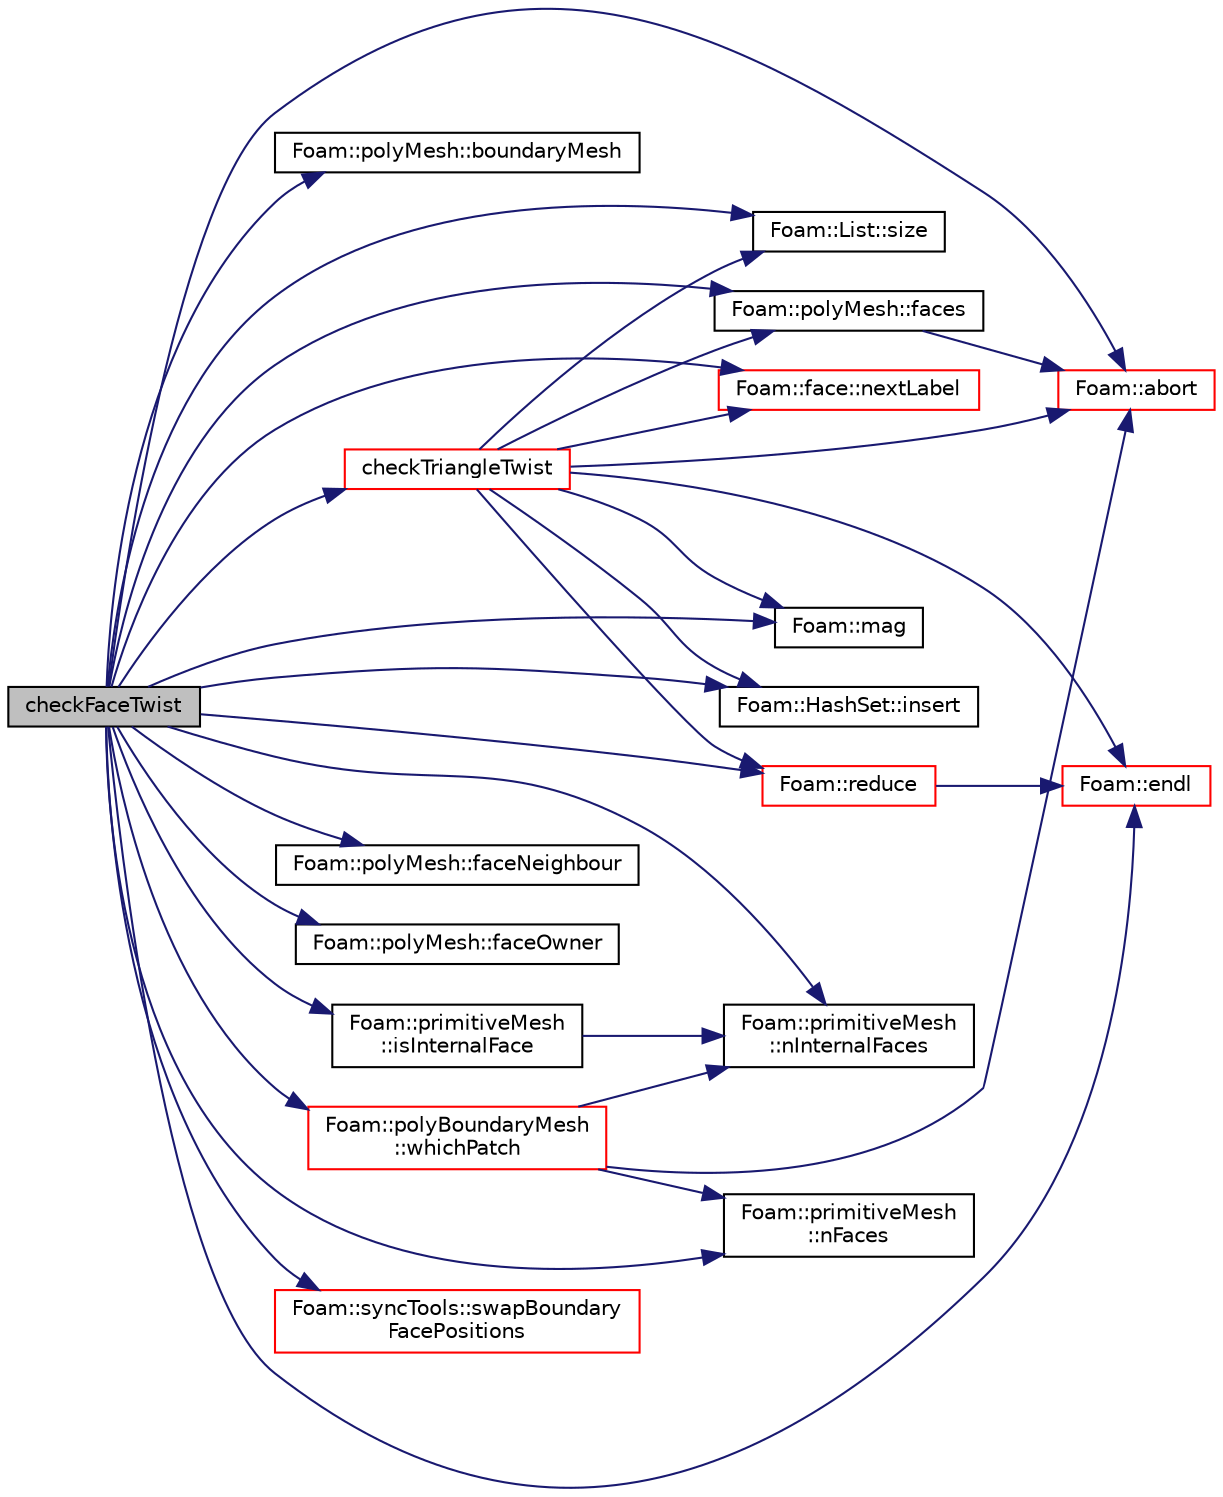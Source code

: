 digraph "checkFaceTwist"
{
  bgcolor="transparent";
  edge [fontname="Helvetica",fontsize="10",labelfontname="Helvetica",labelfontsize="10"];
  node [fontname="Helvetica",fontsize="10",shape=record];
  rankdir="LR";
  Node4510 [label="checkFaceTwist",height=0.2,width=0.4,color="black", fillcolor="grey75", style="filled", fontcolor="black"];
  Node4510 -> Node4511 [color="midnightblue",fontsize="10",style="solid",fontname="Helvetica"];
  Node4511 [label="Foam::abort",height=0.2,width=0.4,color="red",URL="$a21851.html#a447107a607d03e417307c203fa5fb44b"];
  Node4510 -> Node4556 [color="midnightblue",fontsize="10",style="solid",fontname="Helvetica"];
  Node4556 [label="Foam::polyMesh::boundaryMesh",height=0.2,width=0.4,color="black",URL="$a28565.html#a9f2b68c134340291eda6197f47f25484",tooltip="Return boundary mesh. "];
  Node4510 -> Node4557 [color="midnightblue",fontsize="10",style="solid",fontname="Helvetica"];
  Node4557 [label="checkTriangleTwist",height=0.2,width=0.4,color="red",URL="$a22309.html#a1cffc7219859f1b1b9ed8a96be57f242",tooltip="Consecutive triangle (from face-centre decomposition) normals. "];
  Node4557 -> Node4511 [color="midnightblue",fontsize="10",style="solid",fontname="Helvetica"];
  Node4557 -> Node4558 [color="midnightblue",fontsize="10",style="solid",fontname="Helvetica"];
  Node4558 [label="Foam::polyMesh::faces",height=0.2,width=0.4,color="black",URL="$a28565.html#a431c0a24765f0bb6d32f6a03ce0e9b57",tooltip="Return raw faces. "];
  Node4558 -> Node4511 [color="midnightblue",fontsize="10",style="solid",fontname="Helvetica"];
  Node4557 -> Node4559 [color="midnightblue",fontsize="10",style="solid",fontname="Helvetica"];
  Node4559 [label="Foam::List::size",height=0.2,width=0.4,color="black",URL="$a26833.html#a8a5f6fa29bd4b500caf186f60245b384",tooltip="Override size to be inconsistent with allocated storage. "];
  Node4557 -> Node4560 [color="midnightblue",fontsize="10",style="solid",fontname="Helvetica"];
  Node4560 [label="Foam::face::nextLabel",height=0.2,width=0.4,color="red",URL="$a28369.html#a8d8ab7da5fc0315042faf1b6dcf64f4a",tooltip="Next vertex on face. "];
  Node4557 -> Node4563 [color="midnightblue",fontsize="10",style="solid",fontname="Helvetica"];
  Node4563 [label="Foam::mag",height=0.2,width=0.4,color="black",URL="$a21851.html#a929da2a3fdcf3dacbbe0487d3a330dae"];
  Node4557 -> Node4564 [color="midnightblue",fontsize="10",style="solid",fontname="Helvetica"];
  Node4564 [label="Foam::HashSet::insert",height=0.2,width=0.4,color="black",URL="$a26829.html#a49f0753d9652681fc3a81f59951a0ad7",tooltip="Insert a new entry. "];
  Node4557 -> Node4565 [color="midnightblue",fontsize="10",style="solid",fontname="Helvetica"];
  Node4565 [label="Foam::reduce",height=0.2,width=0.4,color="red",URL="$a21851.html#a7ffd6af4acc2eb9ba72ee296b5ecda23"];
  Node4565 -> Node4518 [color="midnightblue",fontsize="10",style="solid",fontname="Helvetica"];
  Node4518 [label="Foam::endl",height=0.2,width=0.4,color="red",URL="$a21851.html#a2db8fe02a0d3909e9351bb4275b23ce4",tooltip="Add newline and flush stream. "];
  Node4557 -> Node4518 [color="midnightblue",fontsize="10",style="solid",fontname="Helvetica"];
  Node4510 -> Node4518 [color="midnightblue",fontsize="10",style="solid",fontname="Helvetica"];
  Node4510 -> Node4632 [color="midnightblue",fontsize="10",style="solid",fontname="Helvetica"];
  Node4632 [label="Foam::polyMesh::faceNeighbour",height=0.2,width=0.4,color="black",URL="$a28565.html#a9fb57b52c700ed61f09ada65412d13e3",tooltip="Return face neighbour. "];
  Node4510 -> Node4633 [color="midnightblue",fontsize="10",style="solid",fontname="Helvetica"];
  Node4633 [label="Foam::polyMesh::faceOwner",height=0.2,width=0.4,color="black",URL="$a28565.html#a57752b49bfee23ca1944c3fb0493974f",tooltip="Return face owner. "];
  Node4510 -> Node4558 [color="midnightblue",fontsize="10",style="solid",fontname="Helvetica"];
  Node4510 -> Node4564 [color="midnightblue",fontsize="10",style="solid",fontname="Helvetica"];
  Node4510 -> Node4601 [color="midnightblue",fontsize="10",style="solid",fontname="Helvetica"];
  Node4601 [label="Foam::primitiveMesh\l::isInternalFace",height=0.2,width=0.4,color="black",URL="$a28685.html#ae3e48ad9ec4c5132ec7d3d702ad17c9e",tooltip="Return true if given face label is internal to the mesh. "];
  Node4601 -> Node4594 [color="midnightblue",fontsize="10",style="solid",fontname="Helvetica"];
  Node4594 [label="Foam::primitiveMesh\l::nInternalFaces",height=0.2,width=0.4,color="black",URL="$a28685.html#aa6c7965af1f30d16d9125deb981cbdb0"];
  Node4510 -> Node4563 [color="midnightblue",fontsize="10",style="solid",fontname="Helvetica"];
  Node4510 -> Node4560 [color="midnightblue",fontsize="10",style="solid",fontname="Helvetica"];
  Node4510 -> Node4597 [color="midnightblue",fontsize="10",style="solid",fontname="Helvetica"];
  Node4597 [label="Foam::primitiveMesh\l::nFaces",height=0.2,width=0.4,color="black",URL="$a28685.html#abe602c985a3c9ffa67176e969e77ca6f"];
  Node4510 -> Node4594 [color="midnightblue",fontsize="10",style="solid",fontname="Helvetica"];
  Node4510 -> Node4565 [color="midnightblue",fontsize="10",style="solid",fontname="Helvetica"];
  Node4510 -> Node4559 [color="midnightblue",fontsize="10",style="solid",fontname="Helvetica"];
  Node4510 -> Node4694 [color="midnightblue",fontsize="10",style="solid",fontname="Helvetica"];
  Node4694 [label="Foam::syncTools::swapBoundary\lFacePositions",height=0.2,width=0.4,color="red",URL="$a28657.html#aeb004d7a883cc5739401dacfccfae7ec",tooltip="Swap coupled positions. "];
  Node4510 -> Node4928 [color="midnightblue",fontsize="10",style="solid",fontname="Helvetica"];
  Node4928 [label="Foam::polyBoundaryMesh\l::whichPatch",height=0.2,width=0.4,color="red",URL="$a28557.html#aa2ff13fd90903c4f4cdfe81b48b2bb92",tooltip="Return patch index for a given face label. "];
  Node4928 -> Node4511 [color="midnightblue",fontsize="10",style="solid",fontname="Helvetica"];
  Node4928 -> Node4597 [color="midnightblue",fontsize="10",style="solid",fontname="Helvetica"];
  Node4928 -> Node4594 [color="midnightblue",fontsize="10",style="solid",fontname="Helvetica"];
}

